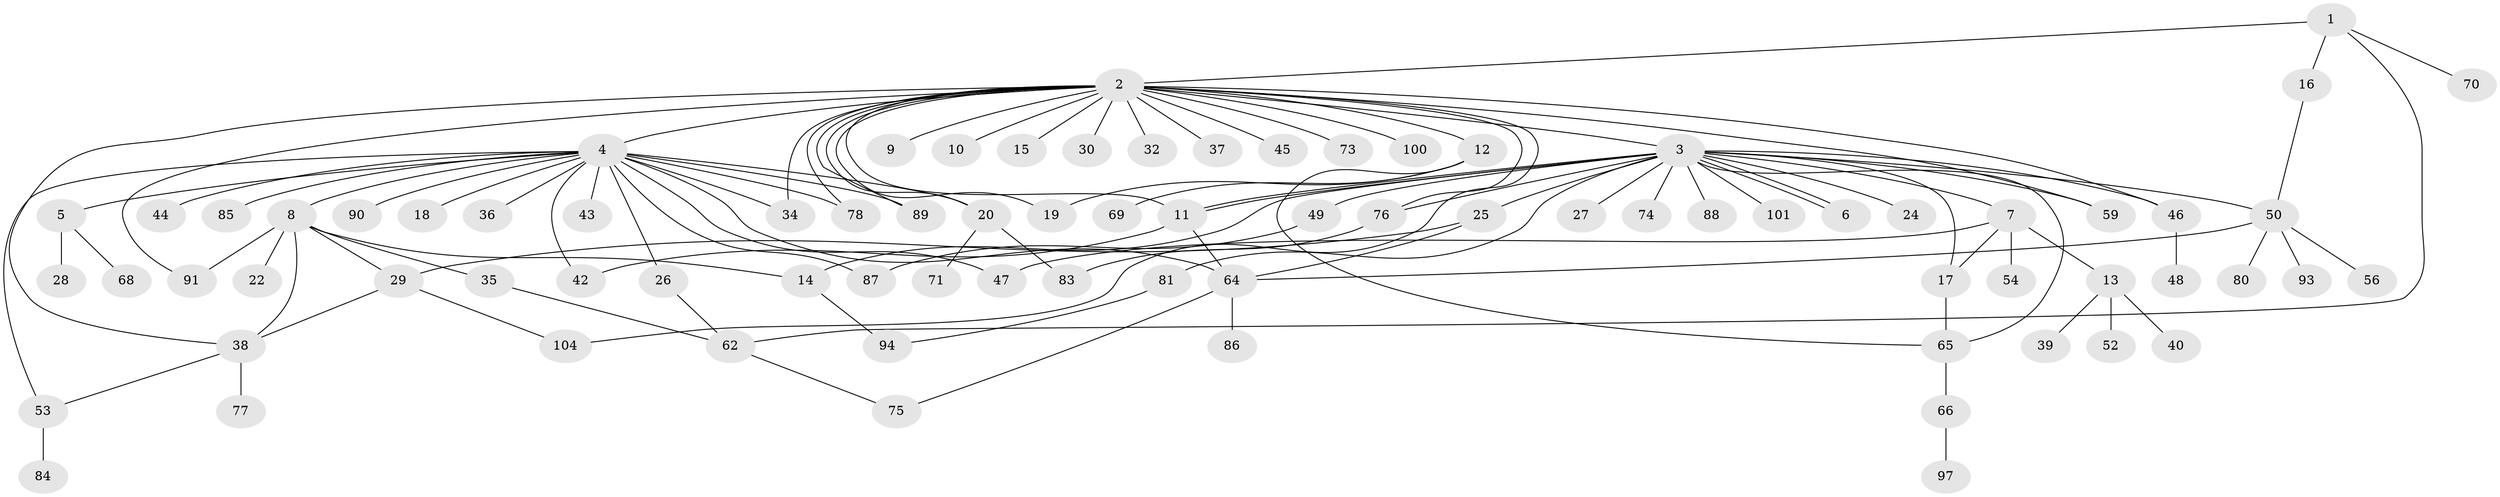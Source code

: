 // original degree distribution, {5: 0.0380952380952381, 27: 0.009523809523809525, 21: 0.009523809523809525, 17: 0.009523809523809525, 4: 0.05714285714285714, 2: 0.20952380952380953, 3: 0.17142857142857143, 8: 0.009523809523809525, 1: 0.4666666666666667, 7: 0.01904761904761905}
// Generated by graph-tools (version 1.1) at 2025/11/02/27/25 16:11:10]
// undirected, 81 vertices, 113 edges
graph export_dot {
graph [start="1"]
  node [color=gray90,style=filled];
  1 [super="+23"];
  2 [super="+95"];
  3 [super="+61"];
  4 [super="+33"];
  5 [super="+72"];
  6;
  7 [super="+21"];
  8 [super="+92"];
  9;
  10;
  11;
  12 [super="+103"];
  13 [super="+57"];
  14 [super="+98"];
  15;
  16;
  17 [super="+51"];
  18;
  19 [super="+31"];
  20 [super="+55"];
  22;
  24;
  25 [super="+58"];
  26 [super="+41"];
  27;
  28;
  29 [super="+60"];
  30;
  32;
  34;
  35;
  36;
  37;
  38 [super="+105"];
  39;
  40;
  42 [super="+63"];
  43;
  44;
  45;
  46;
  47;
  48;
  49;
  50 [super="+99"];
  52;
  53;
  54;
  56;
  59;
  62 [super="+67"];
  64 [super="+79"];
  65 [super="+96"];
  66;
  68;
  69 [super="+82"];
  70;
  71;
  73;
  74;
  75;
  76;
  77;
  78;
  80;
  81;
  83;
  84;
  85;
  86;
  87;
  88;
  89;
  90;
  91;
  93;
  94;
  97 [super="+102"];
  100;
  101;
  104;
  1 -- 2;
  1 -- 16;
  1 -- 62;
  1 -- 70;
  2 -- 3 [weight=2];
  2 -- 4;
  2 -- 9;
  2 -- 10;
  2 -- 11;
  2 -- 12;
  2 -- 15;
  2 -- 19;
  2 -- 30;
  2 -- 32;
  2 -- 34;
  2 -- 37;
  2 -- 38;
  2 -- 45;
  2 -- 46;
  2 -- 59;
  2 -- 73;
  2 -- 76;
  2 -- 78;
  2 -- 89;
  2 -- 91;
  2 -- 100;
  2 -- 104;
  2 -- 20;
  3 -- 6;
  3 -- 6;
  3 -- 7;
  3 -- 11;
  3 -- 11;
  3 -- 14;
  3 -- 17;
  3 -- 24;
  3 -- 25;
  3 -- 27;
  3 -- 46;
  3 -- 49;
  3 -- 50;
  3 -- 59;
  3 -- 74;
  3 -- 76;
  3 -- 81;
  3 -- 101;
  3 -- 88;
  3 -- 65;
  4 -- 5;
  4 -- 8;
  4 -- 18;
  4 -- 20;
  4 -- 26;
  4 -- 34;
  4 -- 36;
  4 -- 42;
  4 -- 43;
  4 -- 47;
  4 -- 78;
  4 -- 87;
  4 -- 89;
  4 -- 90;
  4 -- 64 [weight=2];
  4 -- 85;
  4 -- 53;
  4 -- 44;
  5 -- 28;
  5 -- 68;
  7 -- 13;
  7 -- 17;
  7 -- 47;
  7 -- 54;
  8 -- 22;
  8 -- 29;
  8 -- 35;
  8 -- 91;
  8 -- 38;
  8 -- 14;
  11 -- 42;
  11 -- 64;
  12 -- 65;
  12 -- 69;
  12 -- 19;
  13 -- 39;
  13 -- 40;
  13 -- 52;
  14 -- 94;
  16 -- 50;
  17 -- 65;
  20 -- 71;
  20 -- 83;
  25 -- 29;
  25 -- 64;
  26 -- 62;
  29 -- 104;
  29 -- 38;
  35 -- 62;
  38 -- 77;
  38 -- 53;
  46 -- 48;
  49 -- 87;
  50 -- 56;
  50 -- 64;
  50 -- 80;
  50 -- 93;
  53 -- 84;
  62 -- 75;
  64 -- 75;
  64 -- 86;
  65 -- 66;
  66 -- 97;
  76 -- 83;
  81 -- 94;
}

